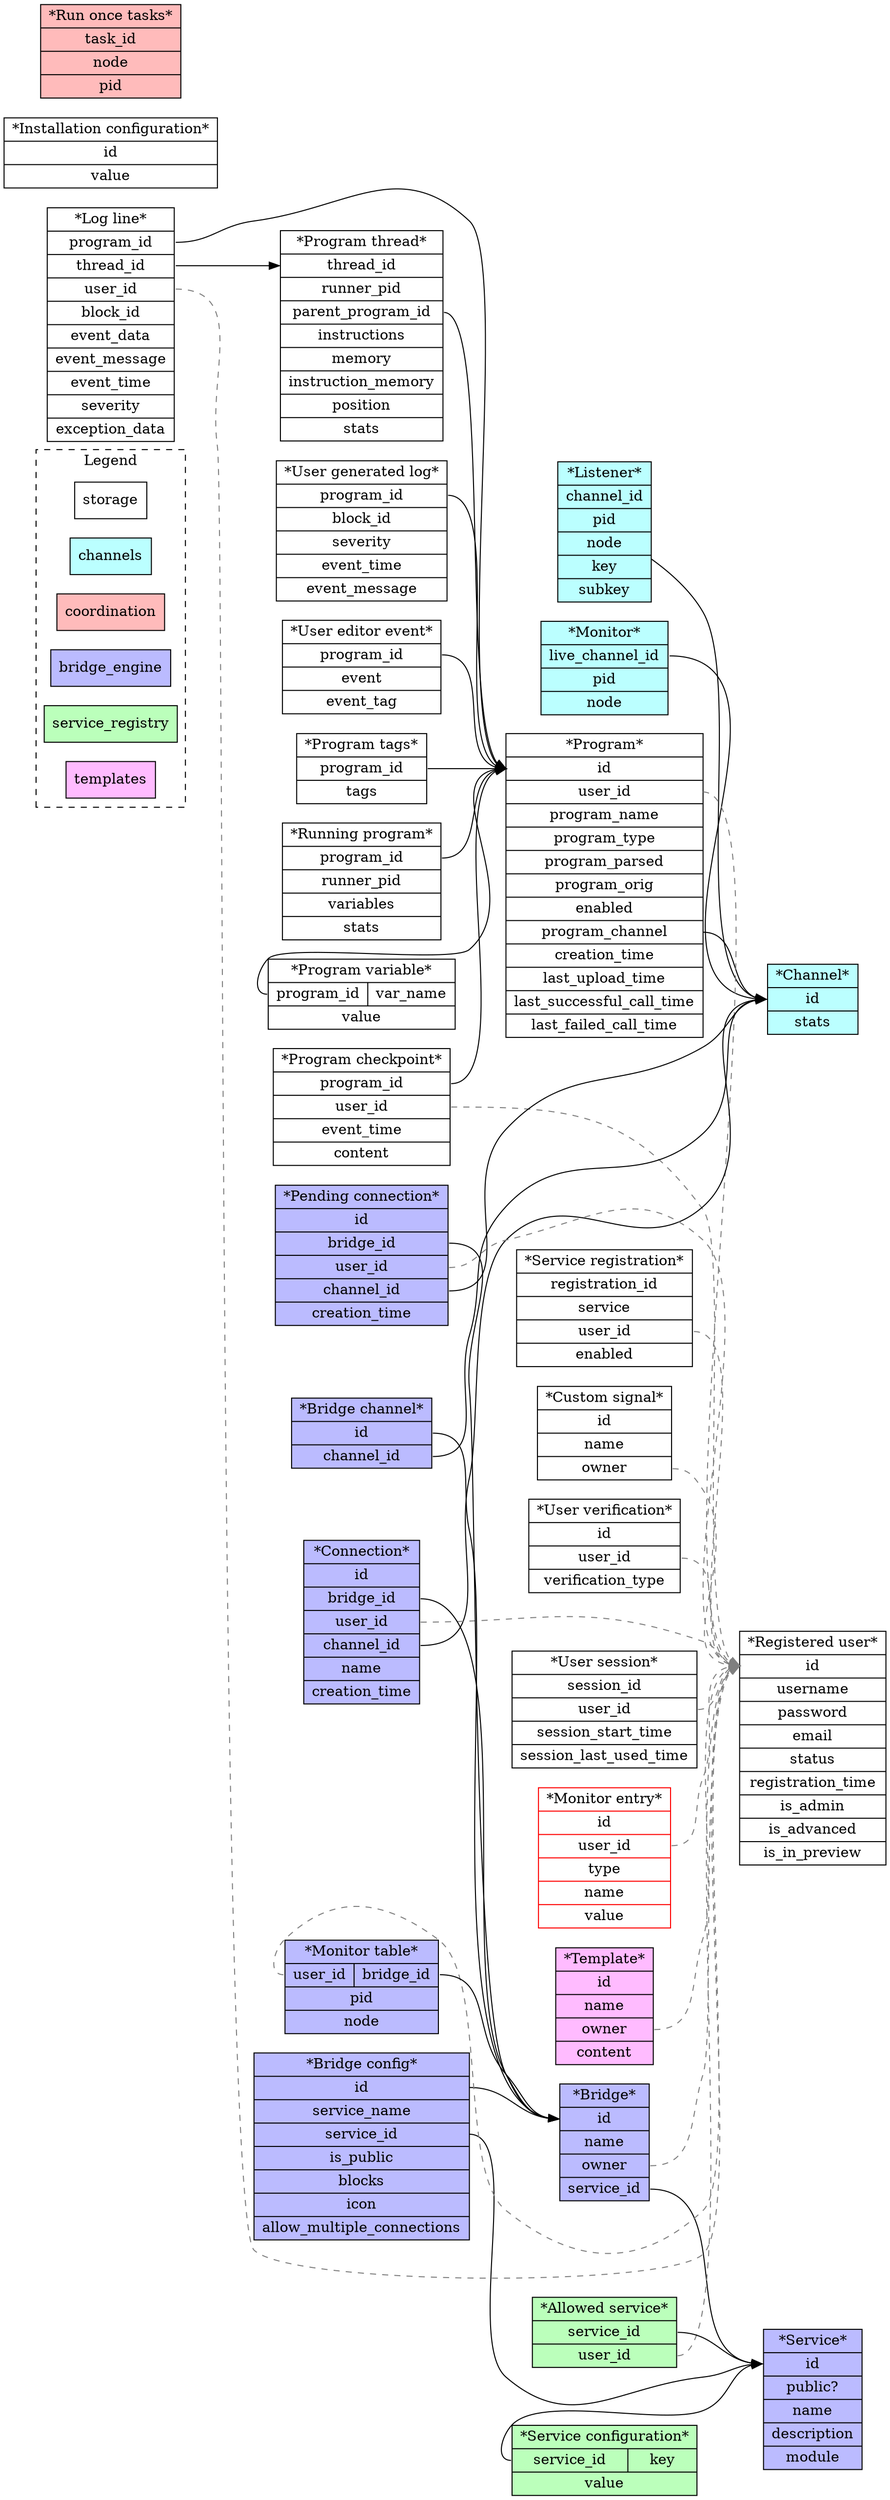 digraph g {
  rankdir=LR
  node[shape=record];
  style=dashed;

  subgraph cluster_legend {
    label="Legend"

    storage;
    channels[style=filled,fillcolor="#bbffff"];
    coordination[style=filled,fillcolor="#ffbbbb"]
    bridge_engine[style=filled,fillcolor="#bbbbff"];
    service_registry[style=filled,fillcolor="#bbffbb"]
    templates[style=filled,fillcolor="#ffbbff"]
  }


  subgraph group_core_channels {
    label="Channels";
    node[style=filled,fillcolor="#bbffff"];


    // LIVE_CHANNELS_TABLE | automate_channel_engine_live_channels_table
    live_channels_table_entry[label="*Channel* | <pk> id | stats"];

    // LISTENERS_TABLE | automate_channel_engine_listeners_table
    listeners_table_entry[label="*Listener*| <f0> channel_id | pid | node | key | subkey"];
    listeners_table_entry -> live_channels_table_entry:pk;

    // MONITORS_TABLE | automate_channel_engine_monitors_table
    monitors_table_entry[label="*Monitor* | <f0> live_channel_id | pid | node"];
    monitors_table_entry:f0 -> live_channels_table_entry:pk;
  }

  subgraph group_core_storage {
    label="Storage";

    // REGISTERED_USERS_TABLE | automate_registered_users
    registered_user_entry[label="*Registered user* | <pk> id | username | password | email | status | registration_time | is_admin | is_advanced | is_in_preview"];

    // USER_SESSIONS_TABLE | automate_user_sessions
    user_session_entry[label="*User session* | <pk> session_id | <f0> user_id | session_start_time | session_last_used_time"];
    user_session_entry:f0 -> registered_user_entry:pk[style=dashed,color="#7f7f7f"];

    // // USER_MONITORS_TABLE | automate_user_monitors
    monitor_entry[color=red,
                  label="*Monitor entry* | <pk> id | <f0> user_id | type | name | value"];
    monitor_entry:f0 -> registered_user_entry:pk[style=dashed,color="#7f7f7f"];

    // USER_PROGRAMS_TABLE | automate_user_programs
    user_program_entry[label="*Program* | <pk> id | <f0> user_id | program_name | program_type | program_parsed | program_orig | enabled | <f1> program_channel | creation_time | last_upload_time | last_successful_call_time | last_failed_call_time"];
    user_program_entry:f0 -> registered_user_entry:pk[style=dashed,color="#7f7f7f"];
    user_program_entry:f1 -> live_channels_table_entry:pk;

    // USER_PROGRAMS_LOGS_TABLE | automate_user_program_logs
    user_program_logs_entry[label="*Log line* | <f0> program_id | <f1> thread_id | <f2> user_id | block_id | event_data | event_message | event_time | severity | exception_data"];
    user_program_logs_entry:f0 -> user_program_entry:pk;
    user_program_logs_entry:f2 -> registered_user_entry:pk[style=dashed,color="#7f7f7f"];

    // USER_GENERATED_LOGS_TABLE | automate_user_generated_logs
    user_generated_log_entry[label="*User generated log* | <f0> program_id | block_id | severity | event_time | event_message"]
    user_generated_log_entry:f0 -> user_program_entry:pk;

    // USER_PROGRAM_EVENTS_TABLE | automate_user_program_events
    user_program_editor_event[label="*User editor event* | <f0> program_id | event | event_tag"]
    user_program_editor_event:f0 -> user_program_entry:pk;

    // USER_PROGRAM_CHECKPOINTS_TABLE | automate_user_program_checkpoints
    user_program_checkpoint[label="*Program checkpoint* | <f0> program_id | <f1> user_id | event_time | content"]
    user_program_checkpoint:f0 -> user_program_entry:pk;
    user_program_checkpoint:f1 -> registered_user_entry:pk[style=dashed,color="#7f7f7f"];

    // PROGRAM_TAGS_TABLE | automate_program_tags
    program_tags_entry[label="*Program tags* | <f0> program_id | tags"];
    program_tags_entry:f0 -> user_program_entry:pk;

    // RUNNING_PROGRAMS_TABLE | automate_running_programs
    running_program_entry[label="*Running program*| <f0> program_id | runner_pid | variables | stats"];
    running_program_entry:f0 -> user_program_entry:pk;

    // RUNNING_THREADS_TABLE | automate_running_program_threads
    running_program_thread_entry[label="*Program thread* | <pk> thread_id | runner_pid | <f0> parent_program_id | instructions | memory | instruction_memory | position | stats"];
    user_program_logs_entry:f1 -> running_program_thread_entry:pk;
    running_program_thread_entry:f0 -> user_program_entry:pk;

    // REGISTERED_SERVICES_TABLE | automate_registered_services
    registered_service_entry[label="*Service registration* | <pk> registration_id | <f0> service |  <f1> user_id | enabled"];
    registered_service_entry:f1 -> registered_user_entry:pk[style=dashed,color="#7f7f7f"];

    // PROGRAM_VARIABLE_TABLE | automate_program_variable_table
    program_variable_table_entry[label="*Program variable* | {<f0> program_id | var_name} | value"];
    program_variable_table_entry:f0 -> user_program_entry:pk;  // Not sure if user program or running program

    // CUSTOM_SIGNALS_TABLE | automate_custom_signals_table
    custom_signal_entry[label="*Custom signal* | <pk> id | name | <f0> owner"];
    custom_signal_entry:f0 -> registered_user_entry:pk[style=dashed,color="#7f7f7f"];

    // INSTALLATION_CONFIGURATION_TABLE | automate_installation_configuration
    storage_configuration_entry[label="*Installation configuration* | <pk> id | value"];

    // USER_VERIFICATION_TABLE | automate_user_verification_table
    user_verification_entry[label="*User verification* | <pk> id | <f0> user_id | verification_type"]
    user_verification_entry:f0 -> registered_user_entry:pk[style=dashed,color="#7f7f7f"];
  }

  subgraph group_coordination {
    label="Coordination";
    node[style=filled,fillcolor="#ffbbbb"];

    // RUN_ONCE_TASKS_TABLE | automate_coordination_run_once_tasks
    run_once_tasks_table_entry[label="*Run once tasks* | <pk> task_id | node | pid"]
  }

  subgraph group_bridges {
    label="Bridge engine";

    node[style=filled,fillcolor="#bbbbff"]

    // SERVICE_PORT_TABLE | automate_service_port_table
    service_port_entry[label="*Bridge* | <pk> id | name | <f0> owner | <f1> service_id"]
    service_port_entry:f0 -> registered_user_entry:pk[style=dashed,color="#7f7f7f"];
    service_port_entry:f1 -> services_table_entry:pk;

    // SERVICE_PORT_CONFIGURATION_TABLE | automate_service_port_configuration_table
    service_port_configuration[label="*Bridge config* | <pk> id | service_name | <f0> service_id | is_public | blocks | icon | allow_multiple_connections"]
    service_port_configuration:pk -> service_port_entry:pk;
    service_port_configuration:f0 -> services_table_entry:pk


    // SERVICE_PORT_CHANNEL_TABLE | automate_service_port_channel_table
    service_port_monitor_channel_entry[label="*Bridge channel* | <pk> id | <f0> channel_id"]
    service_port_monitor_channel_entry:pk -> service_port_entry:pk;
    service_port_monitor_channel_entry:f0 -> live_channels_table_entry:pk;

    // SERVICE_PORT_CHANNEL_MONITORS_TABLE | automate_service_port_channel_monitors_table
    channel_monitor_table_entry[label="*Monitor table* | {<f0> user_id|<f1> bridge_id} | pid | node"]
    channel_monitor_table_entry:f0 -> registered_user_entry:pk[style=dashed,color="#7f7f7f"];
    channel_monitor_table_entry:f1 -> service_port_entry:pk

    // USER_TO_BRIDGE_CONNECTION_TABLE | automate_service_port_channel_user_to_bridge_connection_table    // Bridge connection
    user_to_bridge_connection_entry[
                     label="*Connection* | <pk> id | <f0> bridge_id | <f1> user_id | <f2> channel_id | name | creation_time"]
    user_to_bridge_connection_entry:f0 -> service_port_entry:pk
    user_to_bridge_connection_entry:f1 -> registered_user_entry:pk[style=dashed,color="#7f7f7f"];
    user_to_bridge_connection_entry:f2 -> live_channels_table_entry:pk
    // Connection data might store data from the bridges

    pending_connection_entry[label="*Pending connection* | <pk> id | <f0> bridge_id | <f1> user_id | <f2> channel_id | creation_time"]
    pending_connection_entry:f0 -> service_port_entry:pk
    pending_connection_entry:f1 -> registered_user_entry:pk[style=dashed,color="#7f7f7f"];
    pending_connection_entry:f2 -> live_channels_table_entry:pk
  }

  subgraph group_registry_services {
    label="Service registry";
    node[style=filled,fillcolor="#bbffbb"]

    // SERVICE_REGISTRY_TABLE | automate_service_registry_services_table
    services_table_entry[label="*Service* | <pk> id | public? | name | description | module"];

    // USER_SERVICE_ALLOWANCE_TABLE | automate_service_registry_user_service_allowance_table
    user_service_allowance_entry[label="*Allowed service*| <f0> service_id | <f1> user_id"];
    user_service_allowance_entry:f0 -> services_table_entry:pk;
    user_service_allowance_entry:f1 -> registered_user_entry:pk[style=dashed,color="#7f7f7f"];

    // SERVICE_CONFIGURATION_TABLE | automate_service_registry_service_configuration_table
    service_configuration_entry[label="*Service configuration* | { <f0> service_id | key } | value "];
    service_configuration_entry:f0 -> services_table_entry:pk;
  }

  subgraph group_core_template_engine {
    label="Template engine"
    node[style=filled,fillcolor="#ffbbff"]

    // TEMPLATE_TABLE | automate_template_engine_templates_table
    template_entry[label="*Template* | <pk> id | name | <f0> owner | content"]
    template_entry:f0 -> registered_user_entry:pk[style=dashed,color="#7f7f7f"];

  }
}
